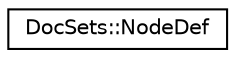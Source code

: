 digraph "Graphical Class Hierarchy"
{
 // INTERACTIVE_SVG=YES
 // LATEX_PDF_SIZE
  edge [fontname="Helvetica",fontsize="10",labelfontname="Helvetica",labelfontsize="10"];
  node [fontname="Helvetica",fontsize="10",shape=record];
  rankdir="LR";
  Node0 [label="DocSets::NodeDef",height=0.2,width=0.4,color="black", fillcolor="white", style="filled",URL="$d5/da4/struct_doc_sets_1_1_node_def.html",tooltip=" "];
}
